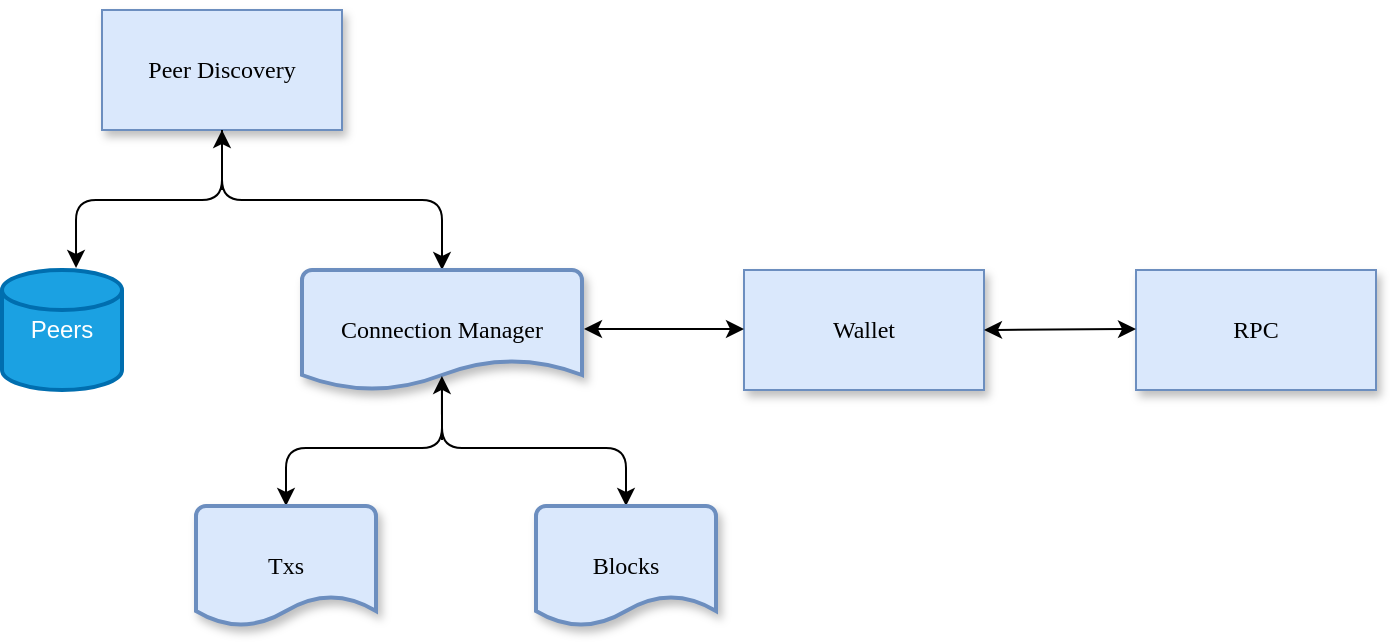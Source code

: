 <mxfile version="24.7.7">
  <diagram name="第 1 页" id="tgMQHVBDHuroJmxmnegw">
    <mxGraphModel dx="1242" dy="749" grid="1" gridSize="10" guides="1" tooltips="1" connect="1" arrows="1" fold="1" page="1" pageScale="1" pageWidth="827" pageHeight="1169" math="0" shadow="0">
      <root>
        <mxCell id="0" />
        <mxCell id="1" parent="0" />
        <mxCell id="X7fMvcYtnIwSlndWAkHu-8" style="edgeStyle=orthogonalEdgeStyle;rounded=1;orthogonalLoop=1;jettySize=auto;html=1;exitX=0.5;exitY=1;exitDx=0;exitDy=0;curved=0;" edge="1" parent="1" source="X7fMvcYtnIwSlndWAkHu-1" target="X7fMvcYtnIwSlndWAkHu-2">
          <mxGeometry relative="1" as="geometry" />
        </mxCell>
        <mxCell id="X7fMvcYtnIwSlndWAkHu-1" value="Peer Discovery" style="rounded=0;whiteSpace=wrap;html=1;shadow=1;fillColor=#dae8fc;strokeColor=#6c8ebf;fontFamily=Tahoma;" vertex="1" parent="1">
          <mxGeometry x="93" y="115" width="120" height="60" as="geometry" />
        </mxCell>
        <mxCell id="X7fMvcYtnIwSlndWAkHu-24" value="" style="edgeStyle=orthogonalEdgeStyle;rounded=1;orthogonalLoop=1;jettySize=auto;html=1;curved=0;" edge="1" parent="1" source="X7fMvcYtnIwSlndWAkHu-2" target="X7fMvcYtnIwSlndWAkHu-16">
          <mxGeometry relative="1" as="geometry" />
        </mxCell>
        <mxCell id="X7fMvcYtnIwSlndWAkHu-25" value="" style="edgeStyle=orthogonalEdgeStyle;rounded=1;orthogonalLoop=1;jettySize=auto;html=1;curved=0;" edge="1" parent="1" source="X7fMvcYtnIwSlndWAkHu-2" target="X7fMvcYtnIwSlndWAkHu-15">
          <mxGeometry relative="1" as="geometry" />
        </mxCell>
        <mxCell id="X7fMvcYtnIwSlndWAkHu-2" value="Connection Manager" style="strokeWidth=2;html=1;shape=mxgraph.flowchart.document2;whiteSpace=wrap;size=0.25;shadow=1;fillColor=#dae8fc;strokeColor=#6c8ebf;fontFamily=Tahoma;" vertex="1" parent="1">
          <mxGeometry x="193" y="245" width="140" height="60" as="geometry" />
        </mxCell>
        <mxCell id="X7fMvcYtnIwSlndWAkHu-3" value="Peers" style="strokeWidth=2;html=1;shape=mxgraph.flowchart.database;whiteSpace=wrap;fillColor=#1ba1e2;fontColor=#ffffff;strokeColor=#006EAF;" vertex="1" parent="1">
          <mxGeometry x="43" y="245" width="60" height="60" as="geometry" />
        </mxCell>
        <mxCell id="X7fMvcYtnIwSlndWAkHu-7" style="edgeStyle=orthogonalEdgeStyle;rounded=1;orthogonalLoop=1;jettySize=auto;html=1;exitX=0.5;exitY=1;exitDx=0;exitDy=0;entryX=0.617;entryY=-0.017;entryDx=0;entryDy=0;entryPerimeter=0;curved=0;" edge="1" parent="1" source="X7fMvcYtnIwSlndWAkHu-1" target="X7fMvcYtnIwSlndWAkHu-3">
          <mxGeometry relative="1" as="geometry" />
        </mxCell>
        <mxCell id="X7fMvcYtnIwSlndWAkHu-9" value="" style="endArrow=classic;html=1;rounded=0;entryX=0.5;entryY=1;entryDx=0;entryDy=0;" edge="1" parent="1" target="X7fMvcYtnIwSlndWAkHu-1">
          <mxGeometry width="50" height="50" relative="1" as="geometry">
            <mxPoint x="153" y="205" as="sourcePoint" />
            <mxPoint x="173" y="225" as="targetPoint" />
          </mxGeometry>
        </mxCell>
        <mxCell id="X7fMvcYtnIwSlndWAkHu-10" value="Wallet" style="rounded=0;whiteSpace=wrap;html=1;fillColor=#dae8fc;strokeColor=#6c8ebf;shadow=1;fontFamily=Tahoma;" vertex="1" parent="1">
          <mxGeometry x="414" y="245" width="120" height="60" as="geometry" />
        </mxCell>
        <mxCell id="X7fMvcYtnIwSlndWAkHu-11" value="" style="endArrow=classic;startArrow=classic;html=1;rounded=0;" edge="1" parent="1">
          <mxGeometry width="50" height="50" relative="1" as="geometry">
            <mxPoint x="334" y="274.5" as="sourcePoint" />
            <mxPoint x="414" y="274.5" as="targetPoint" />
          </mxGeometry>
        </mxCell>
        <mxCell id="X7fMvcYtnIwSlndWAkHu-12" value="RPC" style="rounded=0;whiteSpace=wrap;html=1;fillColor=#dae8fc;strokeColor=#6c8ebf;shadow=1;fontFamily=Tahoma;" vertex="1" parent="1">
          <mxGeometry x="610" y="245" width="120" height="60" as="geometry" />
        </mxCell>
        <mxCell id="X7fMvcYtnIwSlndWAkHu-13" value="" style="endArrow=classic;startArrow=classic;html=1;rounded=0;exitX=1;exitY=0.5;exitDx=0;exitDy=0;" edge="1" parent="1" source="X7fMvcYtnIwSlndWAkHu-10">
          <mxGeometry width="50" height="50" relative="1" as="geometry">
            <mxPoint x="540" y="275" as="sourcePoint" />
            <mxPoint x="610" y="274.5" as="targetPoint" />
          </mxGeometry>
        </mxCell>
        <mxCell id="X7fMvcYtnIwSlndWAkHu-15" value="Txs" style="strokeWidth=2;html=1;shape=mxgraph.flowchart.document2;whiteSpace=wrap;size=0.25;shadow=1;fillColor=#dae8fc;strokeColor=#6c8ebf;fontFamily=Tahoma;" vertex="1" parent="1">
          <mxGeometry x="140" y="363" width="90" height="60" as="geometry" />
        </mxCell>
        <mxCell id="X7fMvcYtnIwSlndWAkHu-16" value="Blocks" style="strokeWidth=2;html=1;shape=mxgraph.flowchart.document2;whiteSpace=wrap;size=0.25;shadow=1;fillColor=#dae8fc;strokeColor=#6c8ebf;fontFamily=Tahoma;" vertex="1" parent="1">
          <mxGeometry x="310" y="363" width="90" height="60" as="geometry" />
        </mxCell>
        <mxCell id="X7fMvcYtnIwSlndWAkHu-26" value="" style="endArrow=classic;html=1;rounded=0;entryX=0.514;entryY=0.883;entryDx=0;entryDy=0;entryPerimeter=0;" edge="1" parent="1">
          <mxGeometry width="50" height="50" relative="1" as="geometry">
            <mxPoint x="263" y="330" as="sourcePoint" />
            <mxPoint x="262.96" y="297.98" as="targetPoint" />
          </mxGeometry>
        </mxCell>
      </root>
    </mxGraphModel>
  </diagram>
</mxfile>
